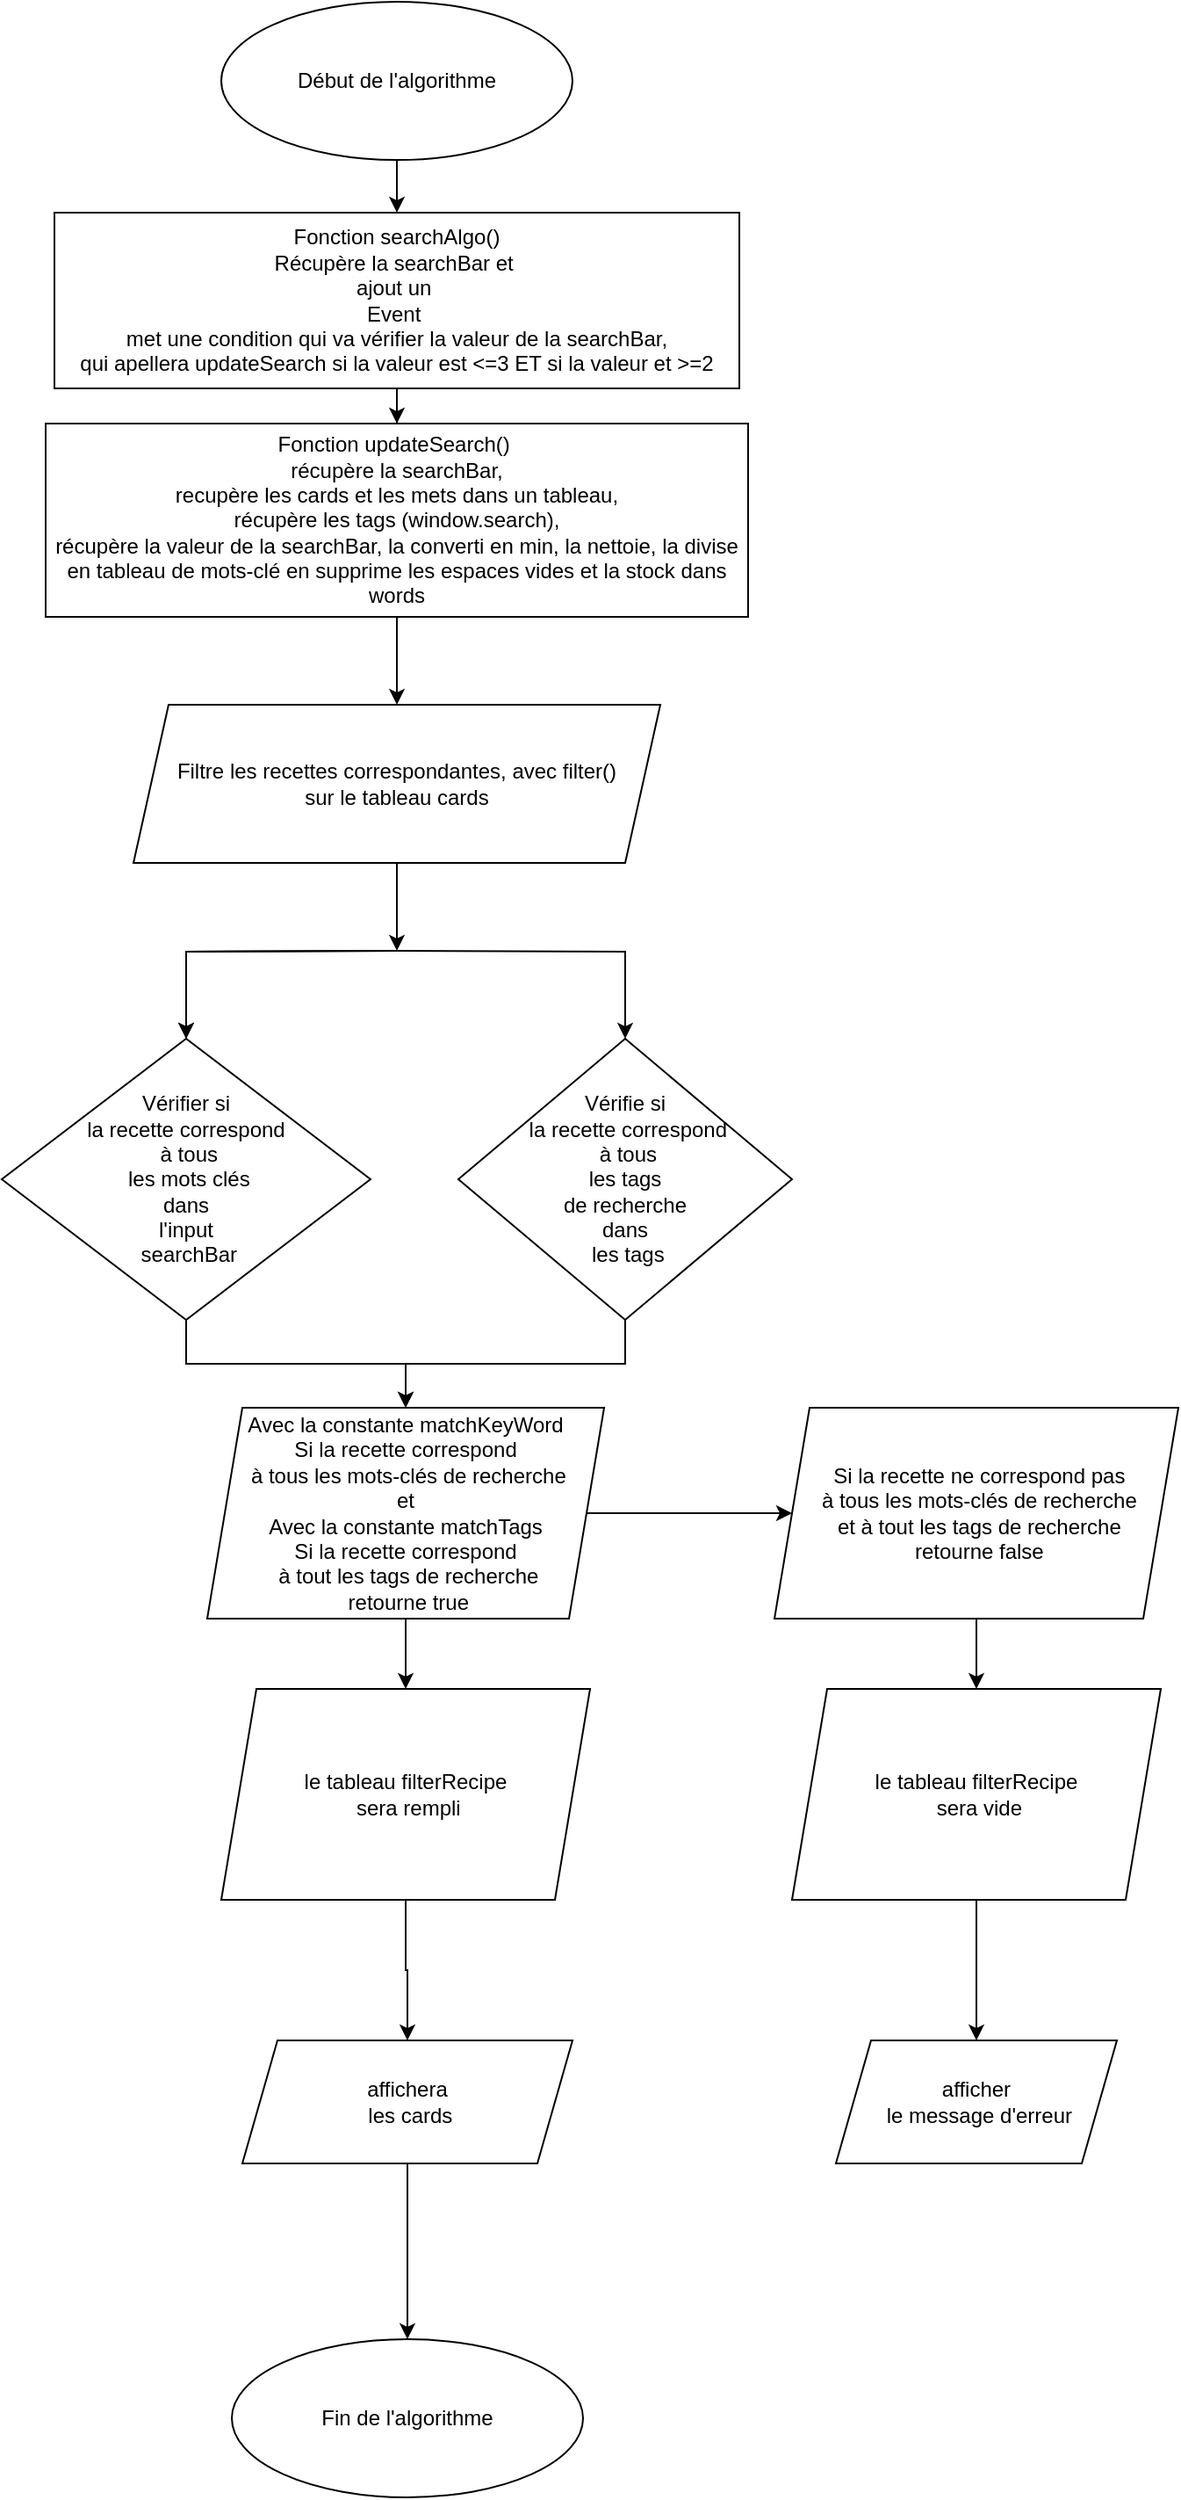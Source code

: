 <mxfile version="21.3.0" type="github">
  <diagram name="Page-1" id="DS9GHnKJdfnOhe2T6x_Q">
    <mxGraphModel dx="1061" dy="2042" grid="1" gridSize="10" guides="1" tooltips="1" connect="1" arrows="1" fold="1" page="1" pageScale="1" pageWidth="827" pageHeight="1169" math="0" shadow="0">
      <root>
        <mxCell id="0" />
        <mxCell id="1" parent="0" />
        <mxCell id="aPdr_9HPi7BD2KFi0sja-5" style="edgeStyle=orthogonalEdgeStyle;rounded=0;orthogonalLoop=1;jettySize=auto;html=1;" edge="1" parent="1" source="6MPIIOxCFQQPBrVFk7gK-1" target="aPdr_9HPi7BD2KFi0sja-3">
          <mxGeometry relative="1" as="geometry" />
        </mxCell>
        <mxCell id="6MPIIOxCFQQPBrVFk7gK-1" value="Début de l&#39;algorithme" style="ellipse;whiteSpace=wrap;html=1;" parent="1" vertex="1">
          <mxGeometry x="345" y="-200" width="200" height="90" as="geometry" />
        </mxCell>
        <mxCell id="aPdr_9HPi7BD2KFi0sja-7" value="" style="edgeStyle=orthogonalEdgeStyle;rounded=0;orthogonalLoop=1;jettySize=auto;html=1;" edge="1" parent="1" source="aPdr_9HPi7BD2KFi0sja-3" target="aPdr_9HPi7BD2KFi0sja-6">
          <mxGeometry relative="1" as="geometry" />
        </mxCell>
        <mxCell id="aPdr_9HPi7BD2KFi0sja-3" value="Fonction searchAlgo()&lt;br&gt;Récupère la searchBar et&amp;nbsp;&lt;br&gt;ajout un&amp;nbsp;&lt;br&gt;Event&amp;nbsp;&lt;br&gt;met une condition qui va vérifier la valeur de la searchBar,&lt;br&gt;qui apellera updateSearch si la valeur est &amp;lt;=3 ET si la valeur et &amp;gt;=2" style="rounded=0;whiteSpace=wrap;html=1;" vertex="1" parent="1">
          <mxGeometry x="250" y="-80" width="390" height="100" as="geometry" />
        </mxCell>
        <mxCell id="aPdr_9HPi7BD2KFi0sja-10" value="" style="edgeStyle=orthogonalEdgeStyle;rounded=0;orthogonalLoop=1;jettySize=auto;html=1;" edge="1" parent="1" source="aPdr_9HPi7BD2KFi0sja-6" target="aPdr_9HPi7BD2KFi0sja-9">
          <mxGeometry relative="1" as="geometry" />
        </mxCell>
        <mxCell id="aPdr_9HPi7BD2KFi0sja-6" value="Fonction updateSearch()&amp;nbsp;&lt;br&gt;récupère la searchBar,&lt;br&gt;recupère les cards et les mets dans un tableau,&lt;br&gt;récupère les tags (window.search),&lt;br&gt;récupère la valeur de la searchBar, la converti en min, la nettoie, la divise en tableau de mots-clé en supprime les espaces vides et la stock dans words" style="rounded=0;whiteSpace=wrap;html=1;" vertex="1" parent="1">
          <mxGeometry x="245" y="40" width="400" height="110" as="geometry" />
        </mxCell>
        <mxCell id="aPdr_9HPi7BD2KFi0sja-68" style="edgeStyle=orthogonalEdgeStyle;rounded=0;orthogonalLoop=1;jettySize=auto;html=1;" edge="1" parent="1" source="aPdr_9HPi7BD2KFi0sja-9">
          <mxGeometry relative="1" as="geometry">
            <mxPoint x="445" y="340" as="targetPoint" />
          </mxGeometry>
        </mxCell>
        <mxCell id="aPdr_9HPi7BD2KFi0sja-9" value="Filtre les recettes correspondantes, avec filter()&lt;br&gt;sur le tableau cards" style="shape=parallelogram;perimeter=parallelogramPerimeter;whiteSpace=wrap;html=1;fixedSize=1;rounded=0;" vertex="1" parent="1">
          <mxGeometry x="295" y="200" width="300" height="90" as="geometry" />
        </mxCell>
        <mxCell id="aPdr_9HPi7BD2KFi0sja-14" value="" style="edgeStyle=orthogonalEdgeStyle;rounded=0;orthogonalLoop=1;jettySize=auto;html=1;" edge="1" parent="1" target="aPdr_9HPi7BD2KFi0sja-13">
          <mxGeometry relative="1" as="geometry">
            <mxPoint x="445" y="340" as="sourcePoint" />
          </mxGeometry>
        </mxCell>
        <mxCell id="aPdr_9HPi7BD2KFi0sja-17" value="" style="edgeStyle=orthogonalEdgeStyle;rounded=0;orthogonalLoop=1;jettySize=auto;html=1;" edge="1" parent="1" target="aPdr_9HPi7BD2KFi0sja-13">
          <mxGeometry relative="1" as="geometry">
            <mxPoint x="445" y="340" as="sourcePoint" />
          </mxGeometry>
        </mxCell>
        <mxCell id="aPdr_9HPi7BD2KFi0sja-27" style="edgeStyle=orthogonalEdgeStyle;rounded=0;orthogonalLoop=1;jettySize=auto;html=1;entryX=0.5;entryY=0;entryDx=0;entryDy=0;" edge="1" parent="1" target="aPdr_9HPi7BD2KFi0sja-19">
          <mxGeometry relative="1" as="geometry">
            <mxPoint x="445" y="340" as="sourcePoint" />
          </mxGeometry>
        </mxCell>
        <mxCell id="aPdr_9HPi7BD2KFi0sja-32" style="edgeStyle=orthogonalEdgeStyle;rounded=0;orthogonalLoop=1;jettySize=auto;html=1;" edge="1" parent="1" source="aPdr_9HPi7BD2KFi0sja-13" target="aPdr_9HPi7BD2KFi0sja-20">
          <mxGeometry relative="1" as="geometry" />
        </mxCell>
        <mxCell id="aPdr_9HPi7BD2KFi0sja-13" value="Vérifier si &lt;br&gt;la recette correspond&lt;br&gt;&amp;nbsp;à tous&lt;br&gt;&amp;nbsp;les mots clés&lt;br&gt;dans &lt;br&gt;l&#39;input&lt;br&gt;&amp;nbsp;searchBar" style="rhombus;whiteSpace=wrap;html=1;rounded=0;" vertex="1" parent="1">
          <mxGeometry x="220" y="390" width="210" height="160" as="geometry" />
        </mxCell>
        <mxCell id="aPdr_9HPi7BD2KFi0sja-39" style="edgeStyle=orthogonalEdgeStyle;rounded=0;orthogonalLoop=1;jettySize=auto;html=1;exitX=0.5;exitY=1;exitDx=0;exitDy=0;entryX=0.5;entryY=0;entryDx=0;entryDy=0;" edge="1" parent="1" source="aPdr_9HPi7BD2KFi0sja-19" target="aPdr_9HPi7BD2KFi0sja-20">
          <mxGeometry relative="1" as="geometry" />
        </mxCell>
        <mxCell id="aPdr_9HPi7BD2KFi0sja-19" value="Vérifie si&lt;br&gt;&amp;nbsp;la recette correspond&lt;br&gt;&amp;nbsp;à tous &lt;br&gt;les tags&lt;br&gt;&amp;nbsp;de recherche&amp;nbsp;&lt;br&gt;dans&lt;br&gt;&amp;nbsp;les tags" style="rhombus;whiteSpace=wrap;html=1;rounded=0;" vertex="1" parent="1">
          <mxGeometry x="480" y="390" width="190" height="160" as="geometry" />
        </mxCell>
        <mxCell id="aPdr_9HPi7BD2KFi0sja-55" value="" style="edgeStyle=orthogonalEdgeStyle;rounded=0;orthogonalLoop=1;jettySize=auto;html=1;" edge="1" parent="1" source="aPdr_9HPi7BD2KFi0sja-20" target="aPdr_9HPi7BD2KFi0sja-54">
          <mxGeometry relative="1" as="geometry" />
        </mxCell>
        <mxCell id="aPdr_9HPi7BD2KFi0sja-69" value="" style="edgeStyle=orthogonalEdgeStyle;rounded=0;orthogonalLoop=1;jettySize=auto;html=1;" edge="1" parent="1" source="aPdr_9HPi7BD2KFi0sja-20" target="aPdr_9HPi7BD2KFi0sja-51">
          <mxGeometry relative="1" as="geometry" />
        </mxCell>
        <mxCell id="aPdr_9HPi7BD2KFi0sja-20" value="Avec la constante matchKeyWord&lt;br&gt;&amp;nbsp;Si la recette correspond&amp;nbsp;&lt;br&gt;&amp;nbsp;à tous les mots-clés de recherche&lt;br&gt;&amp;nbsp;et&amp;nbsp;&lt;br&gt;Avec la constante matchTags&lt;br&gt;Si la recette correspond&lt;br&gt;&amp;nbsp;à tout les tags de recherche&lt;br&gt;&amp;nbsp;retourne true" style="shape=parallelogram;perimeter=parallelogramPerimeter;whiteSpace=wrap;html=1;fixedSize=1;rounded=0;" vertex="1" parent="1">
          <mxGeometry x="337" y="600" width="226" height="120" as="geometry" />
        </mxCell>
        <mxCell id="aPdr_9HPi7BD2KFi0sja-53" value="" style="edgeStyle=orthogonalEdgeStyle;rounded=0;orthogonalLoop=1;jettySize=auto;html=1;" edge="1" parent="1" source="aPdr_9HPi7BD2KFi0sja-51" target="aPdr_9HPi7BD2KFi0sja-52">
          <mxGeometry relative="1" as="geometry" />
        </mxCell>
        <mxCell id="aPdr_9HPi7BD2KFi0sja-51" value="&amp;nbsp;Si la recette ne correspond pas&lt;br style=&quot;border-color: var(--border-color);&quot;&gt;&amp;nbsp;à tous les mots-clés de recherche&lt;br style=&quot;border-color: var(--border-color);&quot;&gt;&amp;nbsp;et à tout les tags de recherche&lt;br style=&quot;border-color: var(--border-color);&quot;&gt;&amp;nbsp;retourne false" style="shape=parallelogram;perimeter=parallelogramPerimeter;whiteSpace=wrap;html=1;fixedSize=1;" vertex="1" parent="1">
          <mxGeometry x="660" y="600" width="230" height="120" as="geometry" />
        </mxCell>
        <mxCell id="aPdr_9HPi7BD2KFi0sja-70" style="edgeStyle=orthogonalEdgeStyle;rounded=0;orthogonalLoop=1;jettySize=auto;html=1;entryX=0.5;entryY=0;entryDx=0;entryDy=0;" edge="1" parent="1" source="aPdr_9HPi7BD2KFi0sja-52" target="aPdr_9HPi7BD2KFi0sja-58">
          <mxGeometry relative="1" as="geometry" />
        </mxCell>
        <mxCell id="aPdr_9HPi7BD2KFi0sja-52" value="le tableau filterRecipe&lt;br&gt;&amp;nbsp;sera vide" style="shape=parallelogram;perimeter=parallelogramPerimeter;whiteSpace=wrap;html=1;fixedSize=1;" vertex="1" parent="1">
          <mxGeometry x="670" y="760" width="210" height="120" as="geometry" />
        </mxCell>
        <mxCell id="aPdr_9HPi7BD2KFi0sja-57" value="" style="edgeStyle=orthogonalEdgeStyle;rounded=0;orthogonalLoop=1;jettySize=auto;html=1;" edge="1" parent="1" source="aPdr_9HPi7BD2KFi0sja-54" target="aPdr_9HPi7BD2KFi0sja-56">
          <mxGeometry relative="1" as="geometry" />
        </mxCell>
        <mxCell id="aPdr_9HPi7BD2KFi0sja-54" value="le tableau filterRecipe&lt;br&gt;&amp;nbsp;sera rempli" style="shape=parallelogram;perimeter=parallelogramPerimeter;whiteSpace=wrap;html=1;fixedSize=1;rounded=0;" vertex="1" parent="1">
          <mxGeometry x="345" y="760" width="210" height="120" as="geometry" />
        </mxCell>
        <mxCell id="aPdr_9HPi7BD2KFi0sja-65" style="edgeStyle=orthogonalEdgeStyle;rounded=0;orthogonalLoop=1;jettySize=auto;html=1;exitX=0.5;exitY=1;exitDx=0;exitDy=0;entryX=0.5;entryY=0;entryDx=0;entryDy=0;" edge="1" parent="1" source="aPdr_9HPi7BD2KFi0sja-56" target="aPdr_9HPi7BD2KFi0sja-62">
          <mxGeometry relative="1" as="geometry" />
        </mxCell>
        <mxCell id="aPdr_9HPi7BD2KFi0sja-56" value="affichera&lt;br&gt;&amp;nbsp;les cards" style="shape=parallelogram;perimeter=parallelogramPerimeter;whiteSpace=wrap;html=1;fixedSize=1;rounded=0;" vertex="1" parent="1">
          <mxGeometry x="357" y="960" width="188" height="70" as="geometry" />
        </mxCell>
        <mxCell id="aPdr_9HPi7BD2KFi0sja-58" value="afficher&lt;br&gt;&amp;nbsp;le message d&#39;erreur" style="shape=parallelogram;perimeter=parallelogramPerimeter;whiteSpace=wrap;html=1;fixedSize=1;" vertex="1" parent="1">
          <mxGeometry x="695" y="960" width="160" height="70" as="geometry" />
        </mxCell>
        <mxCell id="aPdr_9HPi7BD2KFi0sja-62" value="Fin de l&#39;algorithme" style="ellipse;whiteSpace=wrap;html=1;" vertex="1" parent="1">
          <mxGeometry x="351" y="1130" width="200" height="90" as="geometry" />
        </mxCell>
      </root>
    </mxGraphModel>
  </diagram>
</mxfile>
